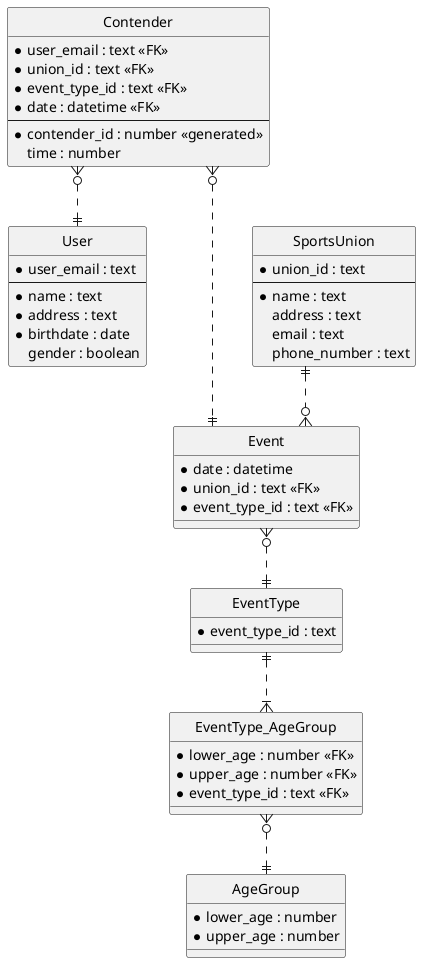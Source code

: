    @startuml
'https://plantuml.com/ie-diagram

' hide the spot
hide circle

' avoid problems with angled crows feet
skinparam linetype ortho

entity User {
  *user_email : text
  --
  *name : text
  *address : text
  *birthdate : date
  gender : boolean
}

entity Event {
  *date : datetime
  *union_id : text <<FK>>
  *event_type_id : text <<FK>>
}

entity EventType {
  *event_type_id : text
}
Event }o..|| EventType

entity Contender {
  * user_email : text <<FK>>
  * union_id : text <<FK>>
  * event_type_id : text <<FK>>
  * date : datetime <<FK>>
  --
  *contender_id : number <<generated>>
  time : number
}
Contender }o...|| Event
Contender }o..|| User


entity AgeGroup {
    *lower_age : number
    *upper_age : number
}

entity EventType_AgeGroup {
    * lower_age : number <<FK>>
    * upper_age : number <<FK>>
    * event_type_id : text <<FK>>
}
EventType ||..|{ EventType_AgeGroup
EventType_AgeGroup }o..|| AgeGroup

entity SportsUnion {
    *union_id : text
    --
    *name : text
    address : text
    email : text
    phone_number : text
}
SportsUnion ||..o{ Event



'User ||..o{ Event
'User |o..o{ Contender


@enduml
